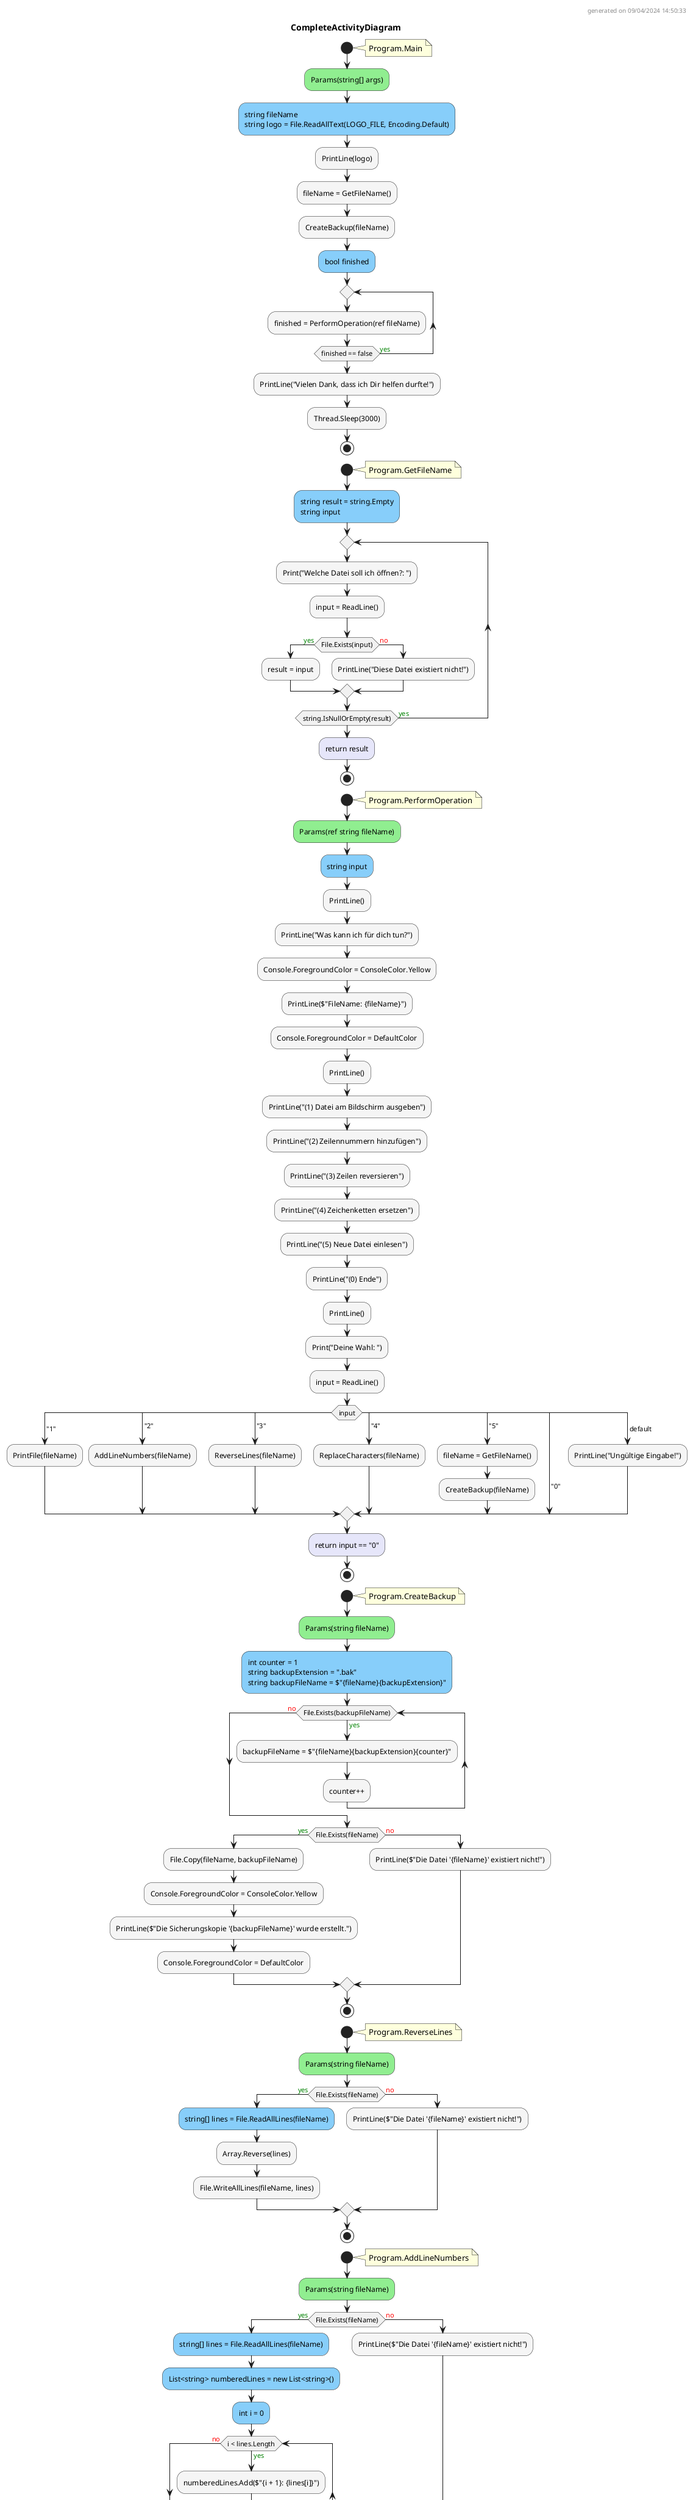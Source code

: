 @startuml CompleteActivityDiagram
header
generated on 09/04/2024 14:50:33
end header
title CompleteActivityDiagram
start
note right:  Program.Main
#LightGreen:Params(string[] args);
#LightSkyBlue:string fileName\nstring logo = File.ReadAllText(LOGO_FILE, Encoding.Default);
#WhiteSmoke:PrintLine(logo);
#WhiteSmoke:fileName = GetFileName();
#WhiteSmoke:CreateBackup(fileName);
#LightSkyBlue:bool finished;
repeat
        #WhiteSmoke:finished = PerformOperation(ref fileName);
repeat while (finished == false) is (<color:green>yes)
#WhiteSmoke:PrintLine("Vielen Dank, dass ich Dir helfen durfte!");
#WhiteSmoke:Thread.Sleep(3000);
stop
start
note right:  Program.GetFileName
#LightSkyBlue:string result = string.Empty\nstring input;
repeat
        #WhiteSmoke:Print("Welche Datei soll ich öffnen?: ");
        #WhiteSmoke:input = ReadLine();
        if (File.Exists(input)) then (<color:green>yes)
                #WhiteSmoke:result = input;
            else (<color:red>no)
                    #WhiteSmoke:PrintLine("Diese Datei existiert nicht!");
        endif
repeat while (string.IsNullOrEmpty(result)) is (<color:green>yes)
#Lavender:return result;
stop
start
note right:  Program.PerformOperation
#LightGreen:Params(ref string fileName);
#LightSkyBlue:string input;
#WhiteSmoke:PrintLine();
#WhiteSmoke:PrintLine("Was kann ich für dich tun?");
#WhiteSmoke:Console.ForegroundColor = ConsoleColor.Yellow;
#WhiteSmoke:PrintLine($"FileName: {fileName}");
#WhiteSmoke:Console.ForegroundColor = DefaultColor;
#WhiteSmoke:PrintLine();
#WhiteSmoke:PrintLine("(1) Datei am Bildschirm ausgeben");
#WhiteSmoke:PrintLine("(2) Zeilennummern hinzufügen");
#WhiteSmoke:PrintLine("(3) Zeilen reversieren");
#WhiteSmoke:PrintLine("(4) Zeichenketten ersetzen");
#WhiteSmoke:PrintLine("(5) Neue Datei einlesen");
#WhiteSmoke:PrintLine("(0) Ende");
#WhiteSmoke:PrintLine();
#WhiteSmoke:Print("Deine Wahl: ");
#WhiteSmoke:input = ReadLine();
switch (input)
    case( "1" )
    #WhiteSmoke:PrintFile(fileName);
    case( "2" )
    #WhiteSmoke:AddLineNumbers(fileName);
    case( "3" )
    #WhiteSmoke:ReverseLines(fileName);
    case( "4" )
    #WhiteSmoke:ReplaceCharacters(fileName);
    case( "5" )
    #WhiteSmoke:fileName = GetFileName();
    #WhiteSmoke:CreateBackup(fileName);
    case( "0" )
    case ( default )
    #WhiteSmoke:PrintLine("Ungültige Eingabe!");
endswitch
#Lavender:return input == "0";
stop
start
note right:  Program.CreateBackup
#LightGreen:Params(string fileName);
#LightSkyBlue:int counter = 1\nstring backupExtension = ".bak"\nstring backupFileName = $"{fileName}{backupExtension}";
while (File.Exists(backupFileName)) is (<color:green>yes)
        #WhiteSmoke:backupFileName = $"{fileName}{backupExtension}{counter}";
        #WhiteSmoke:counter++;
endwhile (<color:red>no)
if (File.Exists(fileName)) then (<color:green>yes)
        #WhiteSmoke:File.Copy(fileName, backupFileName);
        #WhiteSmoke:Console.ForegroundColor = ConsoleColor.Yellow;
        #WhiteSmoke:PrintLine($"Die Sicherungskopie '{backupFileName}' wurde erstellt.");
        #WhiteSmoke:Console.ForegroundColor = DefaultColor;
    else (<color:red>no)
            #WhiteSmoke:PrintLine($"Die Datei '{fileName}' existiert nicht!");
endif
stop
start
note right:  Program.ReverseLines
#LightGreen:Params(string fileName);
if (File.Exists(fileName)) then (<color:green>yes)
        #LightSkyBlue:string[] lines = File.ReadAllLines(fileName);
        #WhiteSmoke:Array.Reverse(lines);
        #WhiteSmoke:File.WriteAllLines(fileName, lines);
    else (<color:red>no)
            #WhiteSmoke:PrintLine($"Die Datei '{fileName}' existiert nicht!");
endif
stop
start
note right:  Program.AddLineNumbers
#LightGreen:Params(string fileName);
if (File.Exists(fileName)) then (<color:green>yes)
        #LightSkyBlue:string[] lines = File.ReadAllLines(fileName);
        #LightSkyBlue:List<string> numberedLines = new List<string>();
        #LightSkyBlue:int i = 0;
        while (i < lines.Length) is (<color:green>yes)
                #WhiteSmoke:numberedLines.Add($"{i + 1}: {lines[i]}");
        :i++;
        endwhile (<color:red>no)
        #WhiteSmoke:File.WriteAllLines(fileName, numberedLines);
    else (<color:red>no)
            #WhiteSmoke:PrintLine($"Die Datei '{fileName}' existiert nicht!");
endif
stop
start
note right:  Program.ReplaceCharacters
#LightGreen:Params(string fileName);
if (File.Exists(fileName)) then (<color:green>yes)
        #LightSkyBlue:string content = File.ReadAllText(fileName);
        #WhiteSmoke:Print("Welche Zeichenkette soll ersetzt werden?:       ");
        #LightSkyBlue:string oldString = Console.ReadLine();
        #WhiteSmoke:Print("Durch welche Zeichenkette soll ersetzt werden?: ");
        #LightSkyBlue:string newString = Console.ReadLine();
        #WhiteSmoke:content = content.Replace(oldString, newString);
        #WhiteSmoke:File.WriteAllText(fileName, content);
    else (<color:red>no)
            #WhiteSmoke:PrintLine($"Die Datei '{fileName}' existiert nicht!");
endif
stop
start
note right:  Program.PrintFile
#LightGreen:Params(string fileName);
if (File.Exists(fileName)) then (<color:green>yes)
        #LightSkyBlue:string[] lines = File.ReadAllLines(fileName);
        :iterator = lines.GetIterator();
        while (iterator.MoveNext()) is (<color:green>yes)
        :line = iterator.Current();
                            #WhiteSmoke:PrintLine(line);
        endwhile (<color:red>no)
    else (<color:red>no)
            #WhiteSmoke:PrintLine($"Die Datei '{fileName}' existiert nicht!");
endif
stop
footer
generated with the DiagramCreator by Prof.Gehrer
end footer
@enduml
